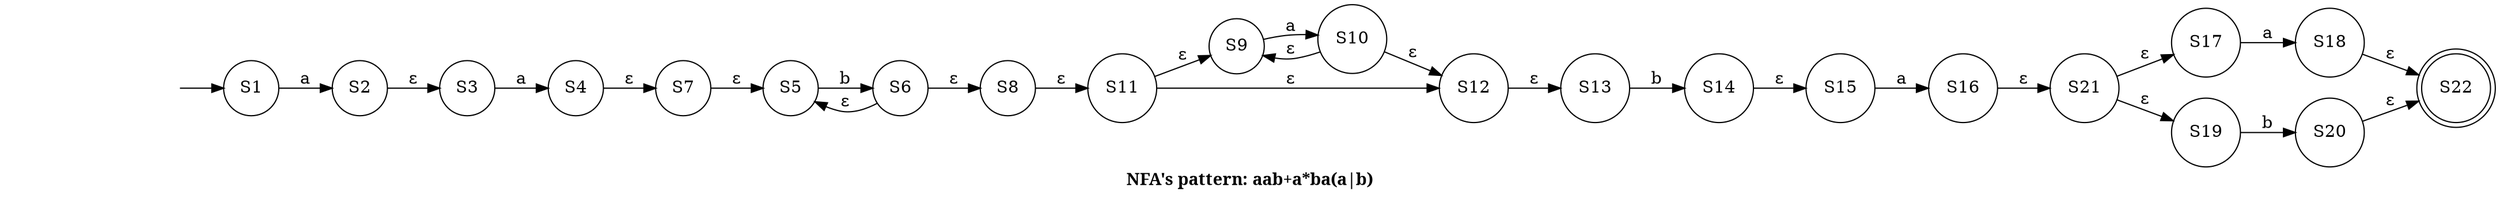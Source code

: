 digraph NFA {
	S1 [shape=circle]
	S2 [shape=circle]
	S3 [shape=circle]
	S4 [shape=circle]
	S5 [shape=circle]
	S6 [shape=circle]
	S7 [shape=circle]
	S8 [shape=circle]
	S9 [shape=circle]
	S10 [shape=circle]
	S11 [shape=circle]
	S12 [shape=circle]
	S13 [shape=circle]
	S14 [shape=circle]
	S15 [shape=circle]
	S16 [shape=circle]
	S17 [shape=circle]
	S18 [shape=circle]
	S21 [shape=circle]
	S22 [shape=doublecircle]
	S19 [shape=circle]
	S20 [shape=circle]
	startingState [style=invisible]
	S1 -> S2 [label=a]
	S2 -> S3 [label="ε"]
	S3 -> S4 [label=a]
	S4 -> S7 [label="ε"]
	S5 -> S6 [label=b]
	S6 -> S5 [label="ε"]
	S6 -> S8 [label="ε"]
	S7 -> S5 [label="ε"]
	S8 -> S11 [label="ε"]
	S9 -> S10 [label=a]
	S10 -> S9 [label="ε"]
	S10 -> S12 [label="ε"]
	S11 -> S9 [label="ε"]
	S11 -> S12 [label="ε"]
	S12 -> S13 [label="ε"]
	S13 -> S14 [label=b]
	S14 -> S15 [label="ε"]
	S15 -> S16 [label=a]
	S16 -> S21 [label="ε"]
	S17 -> S18 [label=a]
	S18 -> S22 [label="ε"]
	S21 -> S17 [label="ε"]
	S21 -> S19 [label="ε"]
	S19 -> S20 [label=b]
	S20 -> S22 [label="ε"]
	startingState -> S1
	rankdir=LR
	fontname=bold label="NFA's pattern: aab+a*ba(a|b)"
}
